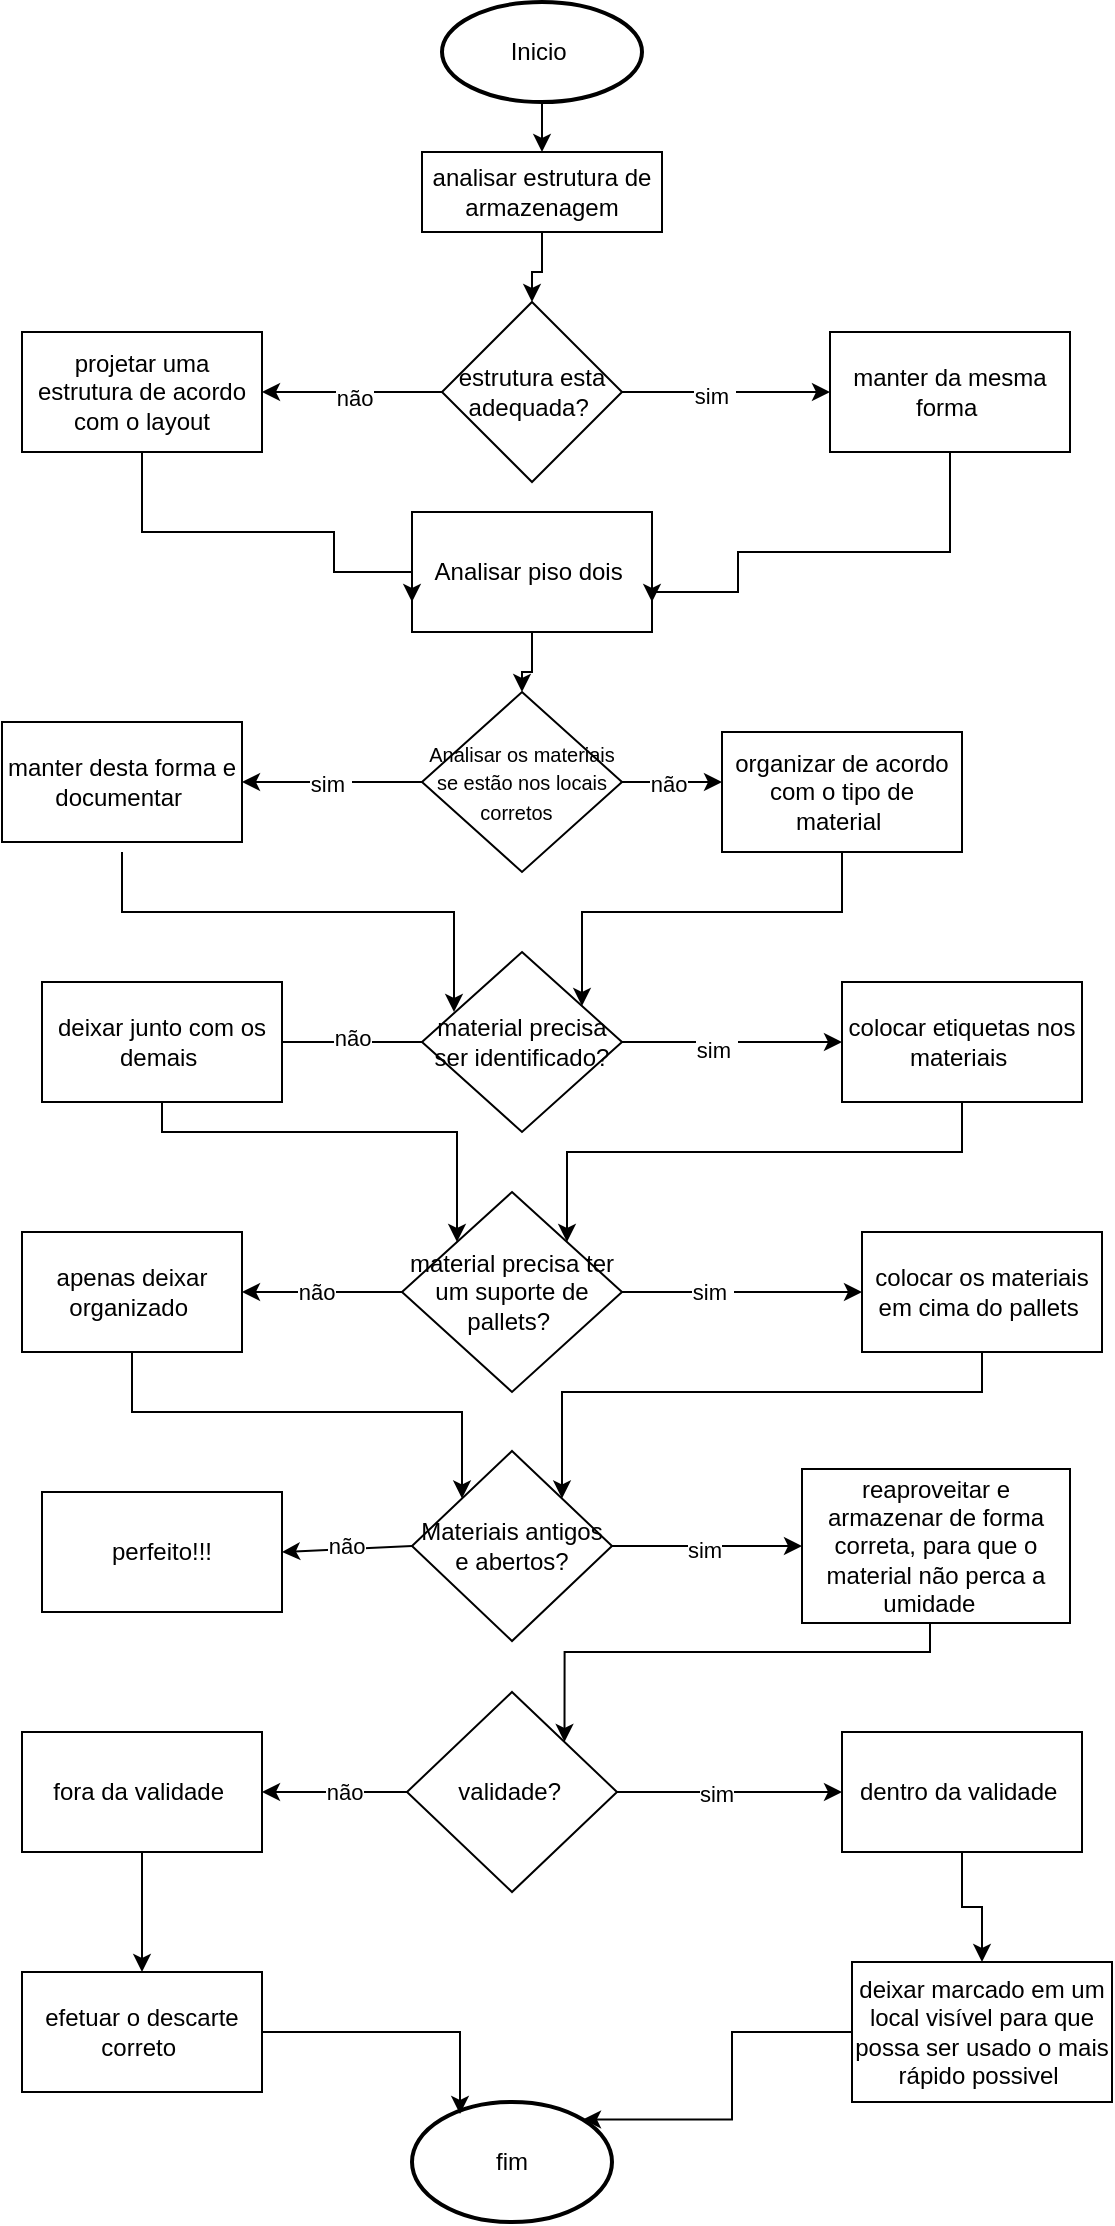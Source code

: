 <mxfile version="23.1.5" type="github">
  <diagram name="Página-1" id="9yMu32MpuAbdIeqK6lV5">
    <mxGraphModel dx="1434" dy="790" grid="1" gridSize="10" guides="1" tooltips="1" connect="1" arrows="1" fold="1" page="1" pageScale="1" pageWidth="827" pageHeight="1169" math="0" shadow="0">
      <root>
        <mxCell id="0" />
        <mxCell id="1" parent="0" />
        <mxCell id="nx1gxkxAw9D206AAHLom-111" style="edgeStyle=orthogonalEdgeStyle;rounded=0;orthogonalLoop=1;jettySize=auto;html=1;entryX=0.5;entryY=0;entryDx=0;entryDy=0;" edge="1" parent="1" source="nx1gxkxAw9D206AAHLom-2" target="nx1gxkxAw9D206AAHLom-94">
          <mxGeometry relative="1" as="geometry" />
        </mxCell>
        <mxCell id="nx1gxkxAw9D206AAHLom-2" value="Inicio&amp;nbsp;" style="strokeWidth=2;html=1;shape=mxgraph.flowchart.start_1;whiteSpace=wrap;" vertex="1" parent="1">
          <mxGeometry x="360" y="15" width="100" height="50" as="geometry" />
        </mxCell>
        <mxCell id="nx1gxkxAw9D206AAHLom-119" style="edgeStyle=orthogonalEdgeStyle;rounded=0;orthogonalLoop=1;jettySize=auto;html=1;entryX=0.5;entryY=0;entryDx=0;entryDy=0;" edge="1" parent="1" source="nx1gxkxAw9D206AAHLom-3" target="nx1gxkxAw9D206AAHLom-4">
          <mxGeometry relative="1" as="geometry" />
        </mxCell>
        <mxCell id="nx1gxkxAw9D206AAHLom-3" value="Analisar piso dois&amp;nbsp;" style="rounded=0;whiteSpace=wrap;html=1;" vertex="1" parent="1">
          <mxGeometry x="345" y="270" width="120" height="60" as="geometry" />
        </mxCell>
        <mxCell id="nx1gxkxAw9D206AAHLom-4" value="&lt;font style=&quot;font-size: 10px;&quot;&gt;Analisar os materiais se estão nos locais corretos&amp;nbsp;&amp;nbsp;&lt;/font&gt;" style="rhombus;whiteSpace=wrap;html=1;" vertex="1" parent="1">
          <mxGeometry x="350" y="360" width="100" height="90" as="geometry" />
        </mxCell>
        <mxCell id="nx1gxkxAw9D206AAHLom-5" value="" style="endArrow=classic;html=1;rounded=0;" edge="1" parent="1" source="nx1gxkxAw9D206AAHLom-4">
          <mxGeometry relative="1" as="geometry">
            <mxPoint x="410" y="405" as="sourcePoint" />
            <mxPoint x="500" y="405" as="targetPoint" />
          </mxGeometry>
        </mxCell>
        <mxCell id="nx1gxkxAw9D206AAHLom-14" value="não" style="edgeLabel;html=1;align=center;verticalAlign=middle;resizable=0;points=[];" vertex="1" connectable="0" parent="nx1gxkxAw9D206AAHLom-5">
          <mxGeometry x="-0.089" y="-1" relative="1" as="geometry">
            <mxPoint as="offset" />
          </mxGeometry>
        </mxCell>
        <mxCell id="nx1gxkxAw9D206AAHLom-9" value="" style="endArrow=classic;html=1;rounded=0;exitX=0;exitY=0.5;exitDx=0;exitDy=0;entryX=1;entryY=0.5;entryDx=0;entryDy=0;" edge="1" parent="1" source="nx1gxkxAw9D206AAHLom-4" target="nx1gxkxAw9D206AAHLom-18">
          <mxGeometry relative="1" as="geometry">
            <mxPoint x="110" y="450" as="sourcePoint" />
            <mxPoint x="260" y="405" as="targetPoint" />
            <Array as="points" />
          </mxGeometry>
        </mxCell>
        <mxCell id="nx1gxkxAw9D206AAHLom-13" value="sim&amp;nbsp;" style="edgeLabel;html=1;align=center;verticalAlign=middle;resizable=0;points=[];" vertex="1" connectable="0" parent="nx1gxkxAw9D206AAHLom-9">
          <mxGeometry x="0.022" y="1" relative="1" as="geometry">
            <mxPoint as="offset" />
          </mxGeometry>
        </mxCell>
        <mxCell id="nx1gxkxAw9D206AAHLom-37" style="edgeStyle=orthogonalEdgeStyle;rounded=0;orthogonalLoop=1;jettySize=auto;html=1;" edge="1" parent="1" source="nx1gxkxAw9D206AAHLom-17" target="nx1gxkxAw9D206AAHLom-35">
          <mxGeometry relative="1" as="geometry">
            <Array as="points">
              <mxPoint x="560" y="470" />
              <mxPoint x="430" y="470" />
            </Array>
          </mxGeometry>
        </mxCell>
        <mxCell id="nx1gxkxAw9D206AAHLom-17" value="organizar de acordo com o tipo de material&amp;nbsp;" style="rounded=0;whiteSpace=wrap;html=1;" vertex="1" parent="1">
          <mxGeometry x="500" y="380" width="120" height="60" as="geometry" />
        </mxCell>
        <mxCell id="nx1gxkxAw9D206AAHLom-18" value="manter desta forma e documentar&amp;nbsp;" style="rounded=0;whiteSpace=wrap;html=1;" vertex="1" parent="1">
          <mxGeometry x="140" y="375" width="120" height="60" as="geometry" />
        </mxCell>
        <mxCell id="nx1gxkxAw9D206AAHLom-19" value="material precisa ter um suporte de pallets?&amp;nbsp;" style="rhombus;whiteSpace=wrap;html=1;" vertex="1" parent="1">
          <mxGeometry x="340" y="610" width="110" height="100" as="geometry" />
        </mxCell>
        <mxCell id="nx1gxkxAw9D206AAHLom-22" value="" style="endArrow=classic;html=1;rounded=0;exitX=1;exitY=0.5;exitDx=0;exitDy=0;entryX=0;entryY=0.5;entryDx=0;entryDy=0;" edge="1" parent="1" source="nx1gxkxAw9D206AAHLom-19" target="nx1gxkxAw9D206AAHLom-33">
          <mxGeometry relative="1" as="geometry">
            <mxPoint x="460" y="550" as="sourcePoint" />
            <mxPoint x="580" y="550" as="targetPoint" />
          </mxGeometry>
        </mxCell>
        <mxCell id="nx1gxkxAw9D206AAHLom-26" value="sim&amp;nbsp;" style="edgeLabel;html=1;align=center;verticalAlign=middle;resizable=0;points=[];" vertex="1" connectable="0" parent="nx1gxkxAw9D206AAHLom-22">
          <mxGeometry x="-0.261" relative="1" as="geometry">
            <mxPoint as="offset" />
          </mxGeometry>
        </mxCell>
        <mxCell id="nx1gxkxAw9D206AAHLom-27" value="" style="endArrow=classic;html=1;rounded=0;entryX=1;entryY=0.5;entryDx=0;entryDy=0;exitX=0;exitY=0.5;exitDx=0;exitDy=0;" edge="1" parent="1" source="nx1gxkxAw9D206AAHLom-19" target="nx1gxkxAw9D206AAHLom-32">
          <mxGeometry relative="1" as="geometry">
            <mxPoint x="340" y="550" as="sourcePoint" />
            <mxPoint x="240" y="550" as="targetPoint" />
          </mxGeometry>
        </mxCell>
        <mxCell id="nx1gxkxAw9D206AAHLom-31" value="não" style="edgeLabel;html=1;align=center;verticalAlign=middle;resizable=0;points=[];" vertex="1" connectable="0" parent="nx1gxkxAw9D206AAHLom-27">
          <mxGeometry x="0.08" y="5" relative="1" as="geometry">
            <mxPoint y="-5" as="offset" />
          </mxGeometry>
        </mxCell>
        <mxCell id="nx1gxkxAw9D206AAHLom-68" style="edgeStyle=orthogonalEdgeStyle;rounded=0;orthogonalLoop=1;jettySize=auto;html=1;entryX=0;entryY=0;entryDx=0;entryDy=0;" edge="1" parent="1" source="nx1gxkxAw9D206AAHLom-32" target="nx1gxkxAw9D206AAHLom-53">
          <mxGeometry relative="1" as="geometry">
            <Array as="points">
              <mxPoint x="205" y="720" />
              <mxPoint x="370" y="720" />
            </Array>
          </mxGeometry>
        </mxCell>
        <mxCell id="nx1gxkxAw9D206AAHLom-32" value="apenas deixar organizado&amp;nbsp;" style="rounded=0;whiteSpace=wrap;html=1;" vertex="1" parent="1">
          <mxGeometry x="150" y="630" width="110" height="60" as="geometry" />
        </mxCell>
        <mxCell id="nx1gxkxAw9D206AAHLom-69" style="edgeStyle=orthogonalEdgeStyle;rounded=0;orthogonalLoop=1;jettySize=auto;html=1;entryX=1;entryY=0;entryDx=0;entryDy=0;" edge="1" parent="1" source="nx1gxkxAw9D206AAHLom-33" target="nx1gxkxAw9D206AAHLom-53">
          <mxGeometry relative="1" as="geometry">
            <Array as="points">
              <mxPoint x="630" y="710" />
              <mxPoint x="420" y="710" />
            </Array>
          </mxGeometry>
        </mxCell>
        <mxCell id="nx1gxkxAw9D206AAHLom-33" value="colocar os materiais em cima do pallets&amp;nbsp;" style="rounded=0;whiteSpace=wrap;html=1;" vertex="1" parent="1">
          <mxGeometry x="570" y="630" width="120" height="60" as="geometry" />
        </mxCell>
        <mxCell id="nx1gxkxAw9D206AAHLom-35" value="material precisa ser identificado?" style="rhombus;whiteSpace=wrap;html=1;" vertex="1" parent="1">
          <mxGeometry x="350" y="490" width="100" height="90" as="geometry" />
        </mxCell>
        <mxCell id="nx1gxkxAw9D206AAHLom-36" style="edgeStyle=orthogonalEdgeStyle;rounded=0;orthogonalLoop=1;jettySize=auto;html=1;entryX=0.16;entryY=0.333;entryDx=0;entryDy=0;entryPerimeter=0;" edge="1" parent="1" target="nx1gxkxAw9D206AAHLom-35">
          <mxGeometry relative="1" as="geometry">
            <mxPoint x="200" y="440" as="sourcePoint" />
            <Array as="points">
              <mxPoint x="200" y="470" />
              <mxPoint x="366" y="470" />
            </Array>
          </mxGeometry>
        </mxCell>
        <mxCell id="nx1gxkxAw9D206AAHLom-38" value="" style="endArrow=classic;html=1;rounded=0;exitX=1;exitY=0.5;exitDx=0;exitDy=0;" edge="1" parent="1" source="nx1gxkxAw9D206AAHLom-35">
          <mxGeometry relative="1" as="geometry">
            <mxPoint x="450" y="540" as="sourcePoint" />
            <mxPoint x="560" y="535" as="targetPoint" />
          </mxGeometry>
        </mxCell>
        <mxCell id="nx1gxkxAw9D206AAHLom-42" value="sim&amp;nbsp;" style="edgeLabel;html=1;align=center;verticalAlign=middle;resizable=0;points=[];" vertex="1" connectable="0" parent="nx1gxkxAw9D206AAHLom-38">
          <mxGeometry x="-0.15" y="-4" relative="1" as="geometry">
            <mxPoint as="offset" />
          </mxGeometry>
        </mxCell>
        <mxCell id="nx1gxkxAw9D206AAHLom-43" value="" style="endArrow=classic;html=1;rounded=0;exitX=0;exitY=0.5;exitDx=0;exitDy=0;" edge="1" parent="1" source="nx1gxkxAw9D206AAHLom-35">
          <mxGeometry relative="1" as="geometry">
            <mxPoint x="100" y="580" as="sourcePoint" />
            <mxPoint x="270" y="535" as="targetPoint" />
          </mxGeometry>
        </mxCell>
        <mxCell id="nx1gxkxAw9D206AAHLom-47" value="não" style="edgeLabel;html=1;align=center;verticalAlign=middle;resizable=0;points=[];" vertex="1" connectable="0" parent="nx1gxkxAw9D206AAHLom-43">
          <mxGeometry x="-0.125" y="-2" relative="1" as="geometry">
            <mxPoint as="offset" />
          </mxGeometry>
        </mxCell>
        <mxCell id="nx1gxkxAw9D206AAHLom-52" style="edgeStyle=orthogonalEdgeStyle;rounded=0;orthogonalLoop=1;jettySize=auto;html=1;entryX=1;entryY=0;entryDx=0;entryDy=0;" edge="1" parent="1" source="nx1gxkxAw9D206AAHLom-48" target="nx1gxkxAw9D206AAHLom-19">
          <mxGeometry relative="1" as="geometry">
            <Array as="points">
              <mxPoint x="620" y="590" />
              <mxPoint x="423" y="590" />
            </Array>
          </mxGeometry>
        </mxCell>
        <mxCell id="nx1gxkxAw9D206AAHLom-48" value="colocar etiquetas nos materiais&amp;nbsp;" style="rounded=0;whiteSpace=wrap;html=1;" vertex="1" parent="1">
          <mxGeometry x="560" y="505" width="120" height="60" as="geometry" />
        </mxCell>
        <mxCell id="nx1gxkxAw9D206AAHLom-51" style="edgeStyle=orthogonalEdgeStyle;rounded=0;orthogonalLoop=1;jettySize=auto;html=1;entryX=0;entryY=0;entryDx=0;entryDy=0;" edge="1" parent="1" source="nx1gxkxAw9D206AAHLom-49" target="nx1gxkxAw9D206AAHLom-19">
          <mxGeometry relative="1" as="geometry">
            <Array as="points">
              <mxPoint x="220" y="580" />
              <mxPoint x="368" y="580" />
            </Array>
          </mxGeometry>
        </mxCell>
        <mxCell id="nx1gxkxAw9D206AAHLom-49" value="deixar junto com os demais&amp;nbsp;" style="rounded=0;whiteSpace=wrap;html=1;" vertex="1" parent="1">
          <mxGeometry x="160" y="505" width="120" height="60" as="geometry" />
        </mxCell>
        <mxCell id="nx1gxkxAw9D206AAHLom-53" value="Materiais antigos e abertos?" style="rhombus;whiteSpace=wrap;html=1;" vertex="1" parent="1">
          <mxGeometry x="345" y="739.5" width="100" height="95" as="geometry" />
        </mxCell>
        <mxCell id="nx1gxkxAw9D206AAHLom-87" style="edgeStyle=orthogonalEdgeStyle;rounded=0;orthogonalLoop=1;jettySize=auto;html=1;entryX=1;entryY=0;entryDx=0;entryDy=0;" edge="1" parent="1" source="nx1gxkxAw9D206AAHLom-54" target="nx1gxkxAw9D206AAHLom-70">
          <mxGeometry relative="1" as="geometry">
            <Array as="points">
              <mxPoint x="604" y="840" />
              <mxPoint x="421" y="840" />
            </Array>
          </mxGeometry>
        </mxCell>
        <mxCell id="nx1gxkxAw9D206AAHLom-54" value="reaproveitar e armazenar de forma correta, para que o material não perca a umidade&amp;nbsp;&amp;nbsp;" style="rounded=0;whiteSpace=wrap;html=1;" vertex="1" parent="1">
          <mxGeometry x="540" y="748.5" width="134" height="77" as="geometry" />
        </mxCell>
        <mxCell id="nx1gxkxAw9D206AAHLom-55" value="" style="endArrow=classic;html=1;rounded=0;exitX=1;exitY=0.5;exitDx=0;exitDy=0;entryX=0;entryY=0.5;entryDx=0;entryDy=0;" edge="1" parent="1" source="nx1gxkxAw9D206AAHLom-53" target="nx1gxkxAw9D206AAHLom-54">
          <mxGeometry relative="1" as="geometry">
            <mxPoint x="440" y="790" as="sourcePoint" />
            <mxPoint x="540" y="790" as="targetPoint" />
          </mxGeometry>
        </mxCell>
        <mxCell id="nx1gxkxAw9D206AAHLom-61" value="sim" style="edgeLabel;html=1;align=center;verticalAlign=middle;resizable=0;points=[];" vertex="1" connectable="0" parent="nx1gxkxAw9D206AAHLom-55">
          <mxGeometry x="-0.03" y="-2" relative="1" as="geometry">
            <mxPoint as="offset" />
          </mxGeometry>
        </mxCell>
        <mxCell id="nx1gxkxAw9D206AAHLom-62" value="" style="endArrow=classic;html=1;rounded=0;exitX=0;exitY=0.5;exitDx=0;exitDy=0;entryX=1;entryY=0.5;entryDx=0;entryDy=0;entryPerimeter=0;" edge="1" parent="1" source="nx1gxkxAw9D206AAHLom-53" target="nx1gxkxAw9D206AAHLom-67">
          <mxGeometry relative="1" as="geometry">
            <mxPoint x="250" y="860" as="sourcePoint" />
            <mxPoint x="280" y="790" as="targetPoint" />
          </mxGeometry>
        </mxCell>
        <mxCell id="nx1gxkxAw9D206AAHLom-66" value="não" style="edgeLabel;html=1;align=center;verticalAlign=middle;resizable=0;points=[];" vertex="1" connectable="0" parent="nx1gxkxAw9D206AAHLom-62">
          <mxGeometry x="0.022" y="4" relative="1" as="geometry">
            <mxPoint y="-6" as="offset" />
          </mxGeometry>
        </mxCell>
        <mxCell id="nx1gxkxAw9D206AAHLom-67" value="perfeito!!!" style="rounded=0;whiteSpace=wrap;html=1;" vertex="1" parent="1">
          <mxGeometry x="160" y="760" width="120" height="60" as="geometry" />
        </mxCell>
        <mxCell id="nx1gxkxAw9D206AAHLom-70" value="validade?&amp;nbsp;" style="rhombus;whiteSpace=wrap;html=1;" vertex="1" parent="1">
          <mxGeometry x="342.5" y="860" width="105" height="100" as="geometry" />
        </mxCell>
        <mxCell id="nx1gxkxAw9D206AAHLom-71" value="" style="endArrow=classic;html=1;rounded=0;exitX=1;exitY=0.5;exitDx=0;exitDy=0;" edge="1" parent="1" source="nx1gxkxAw9D206AAHLom-70">
          <mxGeometry relative="1" as="geometry">
            <mxPoint x="450" y="910" as="sourcePoint" />
            <mxPoint x="560" y="910" as="targetPoint" />
          </mxGeometry>
        </mxCell>
        <mxCell id="nx1gxkxAw9D206AAHLom-75" value="sim" style="edgeLabel;html=1;align=center;verticalAlign=middle;resizable=0;points=[];" vertex="1" connectable="0" parent="nx1gxkxAw9D206AAHLom-71">
          <mxGeometry x="-0.12" y="-1" relative="1" as="geometry">
            <mxPoint as="offset" />
          </mxGeometry>
        </mxCell>
        <mxCell id="nx1gxkxAw9D206AAHLom-80" style="edgeStyle=orthogonalEdgeStyle;rounded=0;orthogonalLoop=1;jettySize=auto;html=1;" edge="1" parent="1" source="nx1gxkxAw9D206AAHLom-76" target="nx1gxkxAw9D206AAHLom-79">
          <mxGeometry relative="1" as="geometry" />
        </mxCell>
        <mxCell id="nx1gxkxAw9D206AAHLom-76" value="dentro da validade&amp;nbsp;" style="rounded=0;whiteSpace=wrap;html=1;" vertex="1" parent="1">
          <mxGeometry x="560" y="880" width="120" height="60" as="geometry" />
        </mxCell>
        <mxCell id="nx1gxkxAw9D206AAHLom-81" style="edgeStyle=orthogonalEdgeStyle;rounded=0;orthogonalLoop=1;jettySize=auto;html=1;entryX=0.5;entryY=0;entryDx=0;entryDy=0;" edge="1" parent="1" source="nx1gxkxAw9D206AAHLom-77" target="nx1gxkxAw9D206AAHLom-78">
          <mxGeometry relative="1" as="geometry" />
        </mxCell>
        <mxCell id="nx1gxkxAw9D206AAHLom-77" value="fora da validade&amp;nbsp;" style="rounded=0;whiteSpace=wrap;html=1;" vertex="1" parent="1">
          <mxGeometry x="150" y="880" width="120" height="60" as="geometry" />
        </mxCell>
        <mxCell id="nx1gxkxAw9D206AAHLom-78" value="efetuar o descarte correto&amp;nbsp;" style="rounded=0;whiteSpace=wrap;html=1;" vertex="1" parent="1">
          <mxGeometry x="150" y="1000" width="120" height="60" as="geometry" />
        </mxCell>
        <mxCell id="nx1gxkxAw9D206AAHLom-79" value="deixar marcado em um local visível para que possa ser usado o mais rápido possivel&amp;nbsp;" style="rounded=0;whiteSpace=wrap;html=1;" vertex="1" parent="1">
          <mxGeometry x="565" y="995" width="130" height="70" as="geometry" />
        </mxCell>
        <mxCell id="nx1gxkxAw9D206AAHLom-82" value="" style="endArrow=classic;html=1;rounded=0;exitX=0;exitY=0.5;exitDx=0;exitDy=0;entryX=1;entryY=0.5;entryDx=0;entryDy=0;" edge="1" parent="1" source="nx1gxkxAw9D206AAHLom-70" target="nx1gxkxAw9D206AAHLom-77">
          <mxGeometry relative="1" as="geometry">
            <mxPoint x="300" y="990" as="sourcePoint" />
            <mxPoint x="460" y="990" as="targetPoint" />
          </mxGeometry>
        </mxCell>
        <mxCell id="nx1gxkxAw9D206AAHLom-86" value="não" style="edgeLabel;html=1;align=center;verticalAlign=middle;resizable=0;points=[];" vertex="1" connectable="0" parent="nx1gxkxAw9D206AAHLom-82">
          <mxGeometry x="-0.103" y="3" relative="1" as="geometry">
            <mxPoint x="1" y="-3" as="offset" />
          </mxGeometry>
        </mxCell>
        <mxCell id="nx1gxkxAw9D206AAHLom-90" value="fim" style="strokeWidth=2;html=1;shape=mxgraph.flowchart.start_1;whiteSpace=wrap;" vertex="1" parent="1">
          <mxGeometry x="345" y="1065" width="100" height="60" as="geometry" />
        </mxCell>
        <mxCell id="nx1gxkxAw9D206AAHLom-91" style="edgeStyle=orthogonalEdgeStyle;rounded=0;orthogonalLoop=1;jettySize=auto;html=1;entryX=0.24;entryY=0.1;entryDx=0;entryDy=0;entryPerimeter=0;" edge="1" parent="1" source="nx1gxkxAw9D206AAHLom-78" target="nx1gxkxAw9D206AAHLom-90">
          <mxGeometry relative="1" as="geometry">
            <mxPoint x="352" y="1067.98" as="targetPoint" />
          </mxGeometry>
        </mxCell>
        <mxCell id="nx1gxkxAw9D206AAHLom-92" style="edgeStyle=orthogonalEdgeStyle;rounded=0;orthogonalLoop=1;jettySize=auto;html=1;entryX=0.855;entryY=0.145;entryDx=0;entryDy=0;entryPerimeter=0;" edge="1" parent="1" source="nx1gxkxAw9D206AAHLom-79" target="nx1gxkxAw9D206AAHLom-90">
          <mxGeometry relative="1" as="geometry">
            <mxPoint x="449" y="1070.98" as="targetPoint" />
          </mxGeometry>
        </mxCell>
        <mxCell id="nx1gxkxAw9D206AAHLom-112" style="edgeStyle=orthogonalEdgeStyle;rounded=0;orthogonalLoop=1;jettySize=auto;html=1;entryX=0.5;entryY=0;entryDx=0;entryDy=0;" edge="1" parent="1" source="nx1gxkxAw9D206AAHLom-94" target="nx1gxkxAw9D206AAHLom-96">
          <mxGeometry relative="1" as="geometry" />
        </mxCell>
        <mxCell id="nx1gxkxAw9D206AAHLom-94" value="analisar estrutura de armazenagem" style="rounded=0;whiteSpace=wrap;html=1;" vertex="1" parent="1">
          <mxGeometry x="350" y="90" width="120" height="40" as="geometry" />
        </mxCell>
        <mxCell id="nx1gxkxAw9D206AAHLom-96" value="estrutura esta adequada?&amp;nbsp;" style="rhombus;whiteSpace=wrap;html=1;" vertex="1" parent="1">
          <mxGeometry x="360" y="165" width="90" height="90" as="geometry" />
        </mxCell>
        <mxCell id="nx1gxkxAw9D206AAHLom-97" value="" style="endArrow=classic;html=1;rounded=0;exitX=1;exitY=0.5;exitDx=0;exitDy=0;entryX=0;entryY=0.5;entryDx=0;entryDy=0;" edge="1" parent="1" source="nx1gxkxAw9D206AAHLom-96" target="nx1gxkxAw9D206AAHLom-107">
          <mxGeometry relative="1" as="geometry">
            <mxPoint x="320" y="140" as="sourcePoint" />
            <mxPoint x="440" y="140" as="targetPoint" />
          </mxGeometry>
        </mxCell>
        <mxCell id="nx1gxkxAw9D206AAHLom-101" value="sim&amp;nbsp;" style="edgeLabel;html=1;align=center;verticalAlign=middle;resizable=0;points=[];" vertex="1" connectable="0" parent="nx1gxkxAw9D206AAHLom-97">
          <mxGeometry x="-0.127" y="-2" relative="1" as="geometry">
            <mxPoint as="offset" />
          </mxGeometry>
        </mxCell>
        <mxCell id="nx1gxkxAw9D206AAHLom-102" value="" style="endArrow=classic;html=1;rounded=0;exitX=0;exitY=0.5;exitDx=0;exitDy=0;entryX=1;entryY=0.5;entryDx=0;entryDy=0;" edge="1" parent="1" source="nx1gxkxAw9D206AAHLom-96" target="nx1gxkxAw9D206AAHLom-108">
          <mxGeometry relative="1" as="geometry">
            <mxPoint x="50" y="210" as="sourcePoint" />
            <mxPoint x="160" y="140" as="targetPoint" />
          </mxGeometry>
        </mxCell>
        <mxCell id="nx1gxkxAw9D206AAHLom-106" value="não" style="edgeLabel;html=1;align=center;verticalAlign=middle;resizable=0;points=[];" vertex="1" connectable="0" parent="nx1gxkxAw9D206AAHLom-102">
          <mxGeometry x="-0.015" y="3" relative="1" as="geometry">
            <mxPoint as="offset" />
          </mxGeometry>
        </mxCell>
        <mxCell id="nx1gxkxAw9D206AAHLom-116" style="edgeStyle=orthogonalEdgeStyle;rounded=0;orthogonalLoop=1;jettySize=auto;html=1;entryX=1;entryY=0.75;entryDx=0;entryDy=0;" edge="1" parent="1" source="nx1gxkxAw9D206AAHLom-107" target="nx1gxkxAw9D206AAHLom-3">
          <mxGeometry relative="1" as="geometry">
            <Array as="points">
              <mxPoint x="614" y="290" />
              <mxPoint x="508" y="290" />
              <mxPoint x="508" y="310" />
              <mxPoint x="465" y="310" />
            </Array>
          </mxGeometry>
        </mxCell>
        <mxCell id="nx1gxkxAw9D206AAHLom-107" value="manter da mesma forma&amp;nbsp;" style="rounded=0;whiteSpace=wrap;html=1;" vertex="1" parent="1">
          <mxGeometry x="554" y="180" width="120" height="60" as="geometry" />
        </mxCell>
        <mxCell id="nx1gxkxAw9D206AAHLom-118" style="edgeStyle=orthogonalEdgeStyle;rounded=0;orthogonalLoop=1;jettySize=auto;html=1;entryX=0;entryY=0.75;entryDx=0;entryDy=0;" edge="1" parent="1" source="nx1gxkxAw9D206AAHLom-108" target="nx1gxkxAw9D206AAHLom-3">
          <mxGeometry relative="1" as="geometry">
            <Array as="points">
              <mxPoint x="210" y="280" />
              <mxPoint x="306" y="280" />
              <mxPoint x="306" y="300" />
              <mxPoint x="345" y="300" />
            </Array>
          </mxGeometry>
        </mxCell>
        <mxCell id="nx1gxkxAw9D206AAHLom-108" value="projetar uma estrutura de acordo com o layout" style="rounded=0;whiteSpace=wrap;html=1;" vertex="1" parent="1">
          <mxGeometry x="150" y="180" width="120" height="60" as="geometry" />
        </mxCell>
      </root>
    </mxGraphModel>
  </diagram>
</mxfile>
